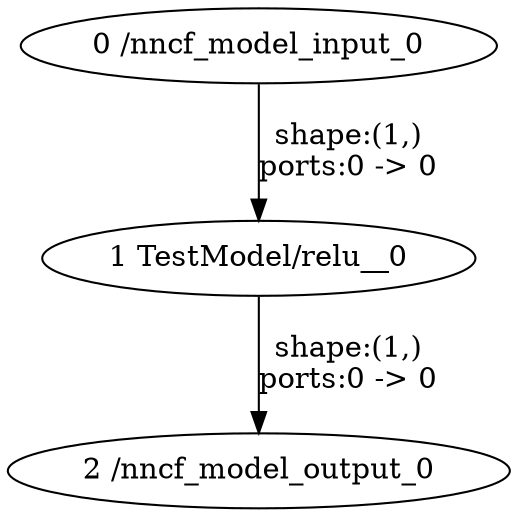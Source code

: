 strict digraph  {
"0 /nncf_model_input_0" [id=0, type=nncf_model_input];
"1 TestModel/relu__0" [id=1, type=relu_];
"2 /nncf_model_output_0" [id=2, type=nncf_model_output];
"0 /nncf_model_input_0" -> "1 TestModel/relu__0"  [label="shape:(1,)\nports:0 -> 0", style=solid];
"1 TestModel/relu__0" -> "2 /nncf_model_output_0"  [label="shape:(1,)\nports:0 -> 0", style=solid];
}
